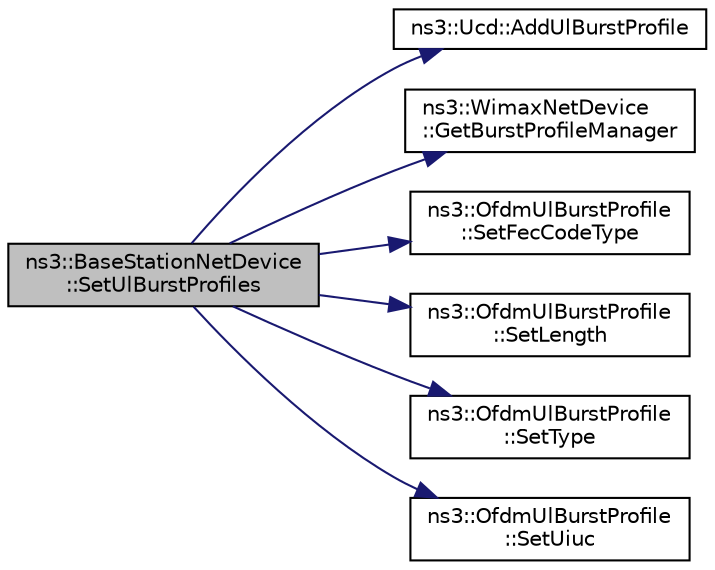 digraph "ns3::BaseStationNetDevice::SetUlBurstProfiles"
{
 // LATEX_PDF_SIZE
  edge [fontname="Helvetica",fontsize="10",labelfontname="Helvetica",labelfontsize="10"];
  node [fontname="Helvetica",fontsize="10",shape=record];
  rankdir="LR";
  Node1 [label="ns3::BaseStationNetDevice\l::SetUlBurstProfiles",height=0.2,width=0.4,color="black", fillcolor="grey75", style="filled", fontcolor="black",tooltip="Send UL burst profiles."];
  Node1 -> Node2 [color="midnightblue",fontsize="10",style="solid",fontname="Helvetica"];
  Node2 [label="ns3::Ucd::AddUlBurstProfile",height=0.2,width=0.4,color="black", fillcolor="white", style="filled",URL="$classns3_1_1_ucd.html#a4b007bc9afca2c4b31949a49c24303e9",tooltip="Add UL burst profile."];
  Node1 -> Node3 [color="midnightblue",fontsize="10",style="solid",fontname="Helvetica"];
  Node3 [label="ns3::WimaxNetDevice\l::GetBurstProfileManager",height=0.2,width=0.4,color="black", fillcolor="white", style="filled",URL="$classns3_1_1_wimax_net_device.html#ab7226f8e7ce8049d450b17cc88d60ff8",tooltip="Get the burst profile manager."];
  Node1 -> Node4 [color="midnightblue",fontsize="10",style="solid",fontname="Helvetica"];
  Node4 [label="ns3::OfdmUlBurstProfile\l::SetFecCodeType",height=0.2,width=0.4,color="black", fillcolor="white", style="filled",URL="$classns3_1_1_ofdm_ul_burst_profile.html#a4ea1fa42525c8f13f749fcefbe90ac8f",tooltip="Set FEC code type."];
  Node1 -> Node5 [color="midnightblue",fontsize="10",style="solid",fontname="Helvetica"];
  Node5 [label="ns3::OfdmUlBurstProfile\l::SetLength",height=0.2,width=0.4,color="black", fillcolor="white", style="filled",URL="$classns3_1_1_ofdm_ul_burst_profile.html#a26e9453e7d7a428b8a79342ed6a462fe",tooltip="Set length."];
  Node1 -> Node6 [color="midnightblue",fontsize="10",style="solid",fontname="Helvetica"];
  Node6 [label="ns3::OfdmUlBurstProfile\l::SetType",height=0.2,width=0.4,color="black", fillcolor="white", style="filled",URL="$classns3_1_1_ofdm_ul_burst_profile.html#a60ea600da037b76adbefcbb967c30570",tooltip="Set type."];
  Node1 -> Node7 [color="midnightblue",fontsize="10",style="solid",fontname="Helvetica"];
  Node7 [label="ns3::OfdmUlBurstProfile\l::SetUiuc",height=0.2,width=0.4,color="black", fillcolor="white", style="filled",URL="$classns3_1_1_ofdm_ul_burst_profile.html#a2b078a5c2aaef2d8fc62be58ca2bd097",tooltip="Set UIUC."];
}

